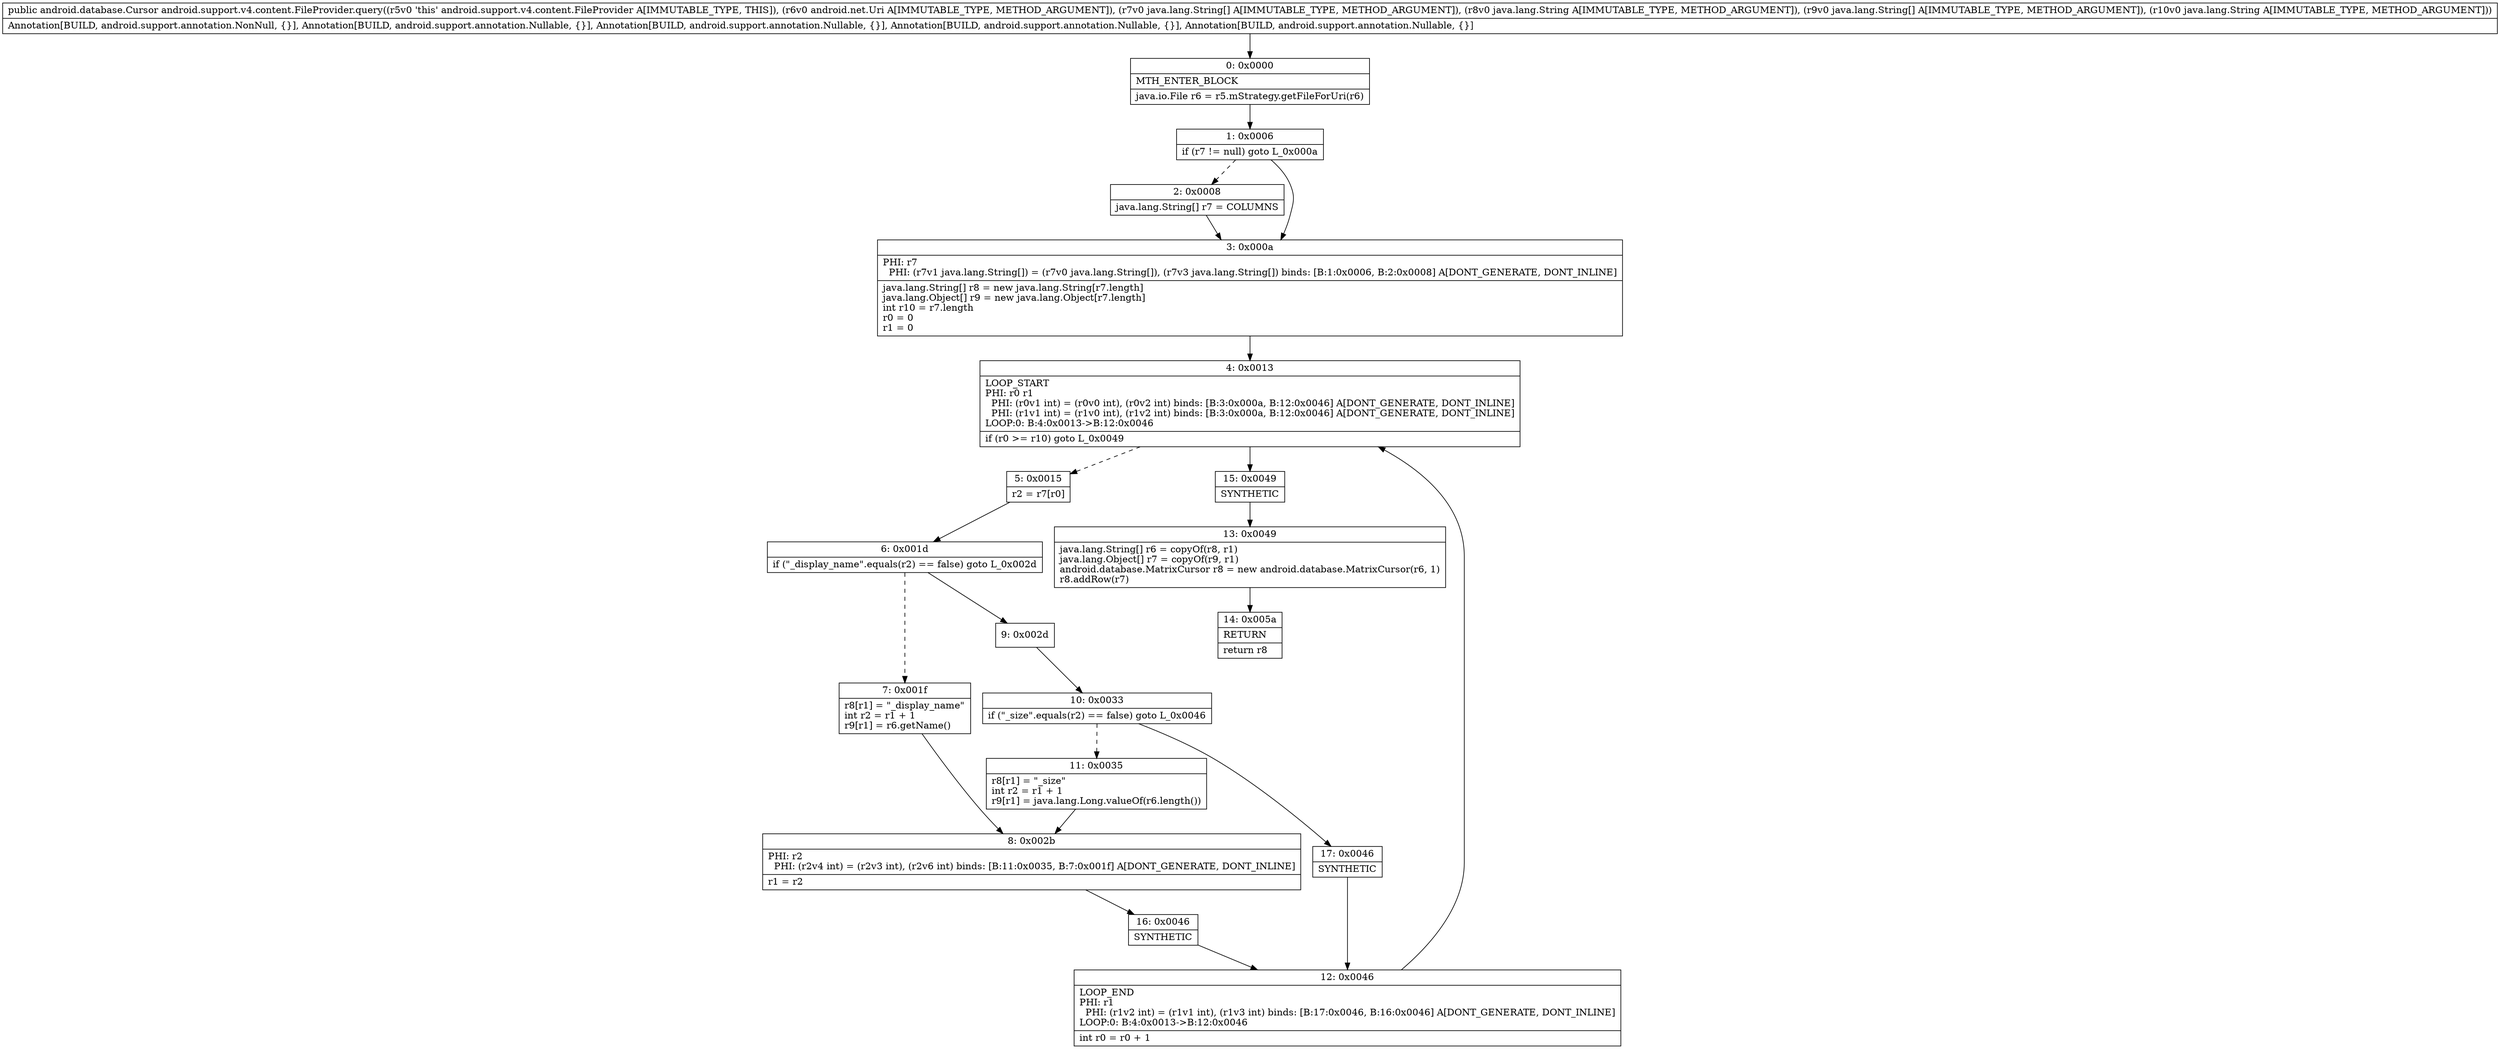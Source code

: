 digraph "CFG forandroid.support.v4.content.FileProvider.query(Landroid\/net\/Uri;[Ljava\/lang\/String;Ljava\/lang\/String;[Ljava\/lang\/String;Ljava\/lang\/String;)Landroid\/database\/Cursor;" {
Node_0 [shape=record,label="{0\:\ 0x0000|MTH_ENTER_BLOCK\l|java.io.File r6 = r5.mStrategy.getFileForUri(r6)\l}"];
Node_1 [shape=record,label="{1\:\ 0x0006|if (r7 != null) goto L_0x000a\l}"];
Node_2 [shape=record,label="{2\:\ 0x0008|java.lang.String[] r7 = COLUMNS\l}"];
Node_3 [shape=record,label="{3\:\ 0x000a|PHI: r7 \l  PHI: (r7v1 java.lang.String[]) = (r7v0 java.lang.String[]), (r7v3 java.lang.String[]) binds: [B:1:0x0006, B:2:0x0008] A[DONT_GENERATE, DONT_INLINE]\l|java.lang.String[] r8 = new java.lang.String[r7.length]\ljava.lang.Object[] r9 = new java.lang.Object[r7.length]\lint r10 = r7.length\lr0 = 0\lr1 = 0\l}"];
Node_4 [shape=record,label="{4\:\ 0x0013|LOOP_START\lPHI: r0 r1 \l  PHI: (r0v1 int) = (r0v0 int), (r0v2 int) binds: [B:3:0x000a, B:12:0x0046] A[DONT_GENERATE, DONT_INLINE]\l  PHI: (r1v1 int) = (r1v0 int), (r1v2 int) binds: [B:3:0x000a, B:12:0x0046] A[DONT_GENERATE, DONT_INLINE]\lLOOP:0: B:4:0x0013\-\>B:12:0x0046\l|if (r0 \>= r10) goto L_0x0049\l}"];
Node_5 [shape=record,label="{5\:\ 0x0015|r2 = r7[r0]\l}"];
Node_6 [shape=record,label="{6\:\ 0x001d|if (\"_display_name\".equals(r2) == false) goto L_0x002d\l}"];
Node_7 [shape=record,label="{7\:\ 0x001f|r8[r1] = \"_display_name\"\lint r2 = r1 + 1\lr9[r1] = r6.getName()\l}"];
Node_8 [shape=record,label="{8\:\ 0x002b|PHI: r2 \l  PHI: (r2v4 int) = (r2v3 int), (r2v6 int) binds: [B:11:0x0035, B:7:0x001f] A[DONT_GENERATE, DONT_INLINE]\l|r1 = r2\l}"];
Node_9 [shape=record,label="{9\:\ 0x002d}"];
Node_10 [shape=record,label="{10\:\ 0x0033|if (\"_size\".equals(r2) == false) goto L_0x0046\l}"];
Node_11 [shape=record,label="{11\:\ 0x0035|r8[r1] = \"_size\"\lint r2 = r1 + 1\lr9[r1] = java.lang.Long.valueOf(r6.length())\l}"];
Node_12 [shape=record,label="{12\:\ 0x0046|LOOP_END\lPHI: r1 \l  PHI: (r1v2 int) = (r1v1 int), (r1v3 int) binds: [B:17:0x0046, B:16:0x0046] A[DONT_GENERATE, DONT_INLINE]\lLOOP:0: B:4:0x0013\-\>B:12:0x0046\l|int r0 = r0 + 1\l}"];
Node_13 [shape=record,label="{13\:\ 0x0049|java.lang.String[] r6 = copyOf(r8, r1)\ljava.lang.Object[] r7 = copyOf(r9, r1)\landroid.database.MatrixCursor r8 = new android.database.MatrixCursor(r6, 1)\lr8.addRow(r7)\l}"];
Node_14 [shape=record,label="{14\:\ 0x005a|RETURN\l|return r8\l}"];
Node_15 [shape=record,label="{15\:\ 0x0049|SYNTHETIC\l}"];
Node_16 [shape=record,label="{16\:\ 0x0046|SYNTHETIC\l}"];
Node_17 [shape=record,label="{17\:\ 0x0046|SYNTHETIC\l}"];
MethodNode[shape=record,label="{public android.database.Cursor android.support.v4.content.FileProvider.query((r5v0 'this' android.support.v4.content.FileProvider A[IMMUTABLE_TYPE, THIS]), (r6v0 android.net.Uri A[IMMUTABLE_TYPE, METHOD_ARGUMENT]), (r7v0 java.lang.String[] A[IMMUTABLE_TYPE, METHOD_ARGUMENT]), (r8v0 java.lang.String A[IMMUTABLE_TYPE, METHOD_ARGUMENT]), (r9v0 java.lang.String[] A[IMMUTABLE_TYPE, METHOD_ARGUMENT]), (r10v0 java.lang.String A[IMMUTABLE_TYPE, METHOD_ARGUMENT]))  | Annotation[BUILD, android.support.annotation.NonNull, \{\}], Annotation[BUILD, android.support.annotation.Nullable, \{\}], Annotation[BUILD, android.support.annotation.Nullable, \{\}], Annotation[BUILD, android.support.annotation.Nullable, \{\}], Annotation[BUILD, android.support.annotation.Nullable, \{\}]\l}"];
MethodNode -> Node_0;
Node_0 -> Node_1;
Node_1 -> Node_2[style=dashed];
Node_1 -> Node_3;
Node_2 -> Node_3;
Node_3 -> Node_4;
Node_4 -> Node_5[style=dashed];
Node_4 -> Node_15;
Node_5 -> Node_6;
Node_6 -> Node_7[style=dashed];
Node_6 -> Node_9;
Node_7 -> Node_8;
Node_8 -> Node_16;
Node_9 -> Node_10;
Node_10 -> Node_11[style=dashed];
Node_10 -> Node_17;
Node_11 -> Node_8;
Node_12 -> Node_4;
Node_13 -> Node_14;
Node_15 -> Node_13;
Node_16 -> Node_12;
Node_17 -> Node_12;
}

